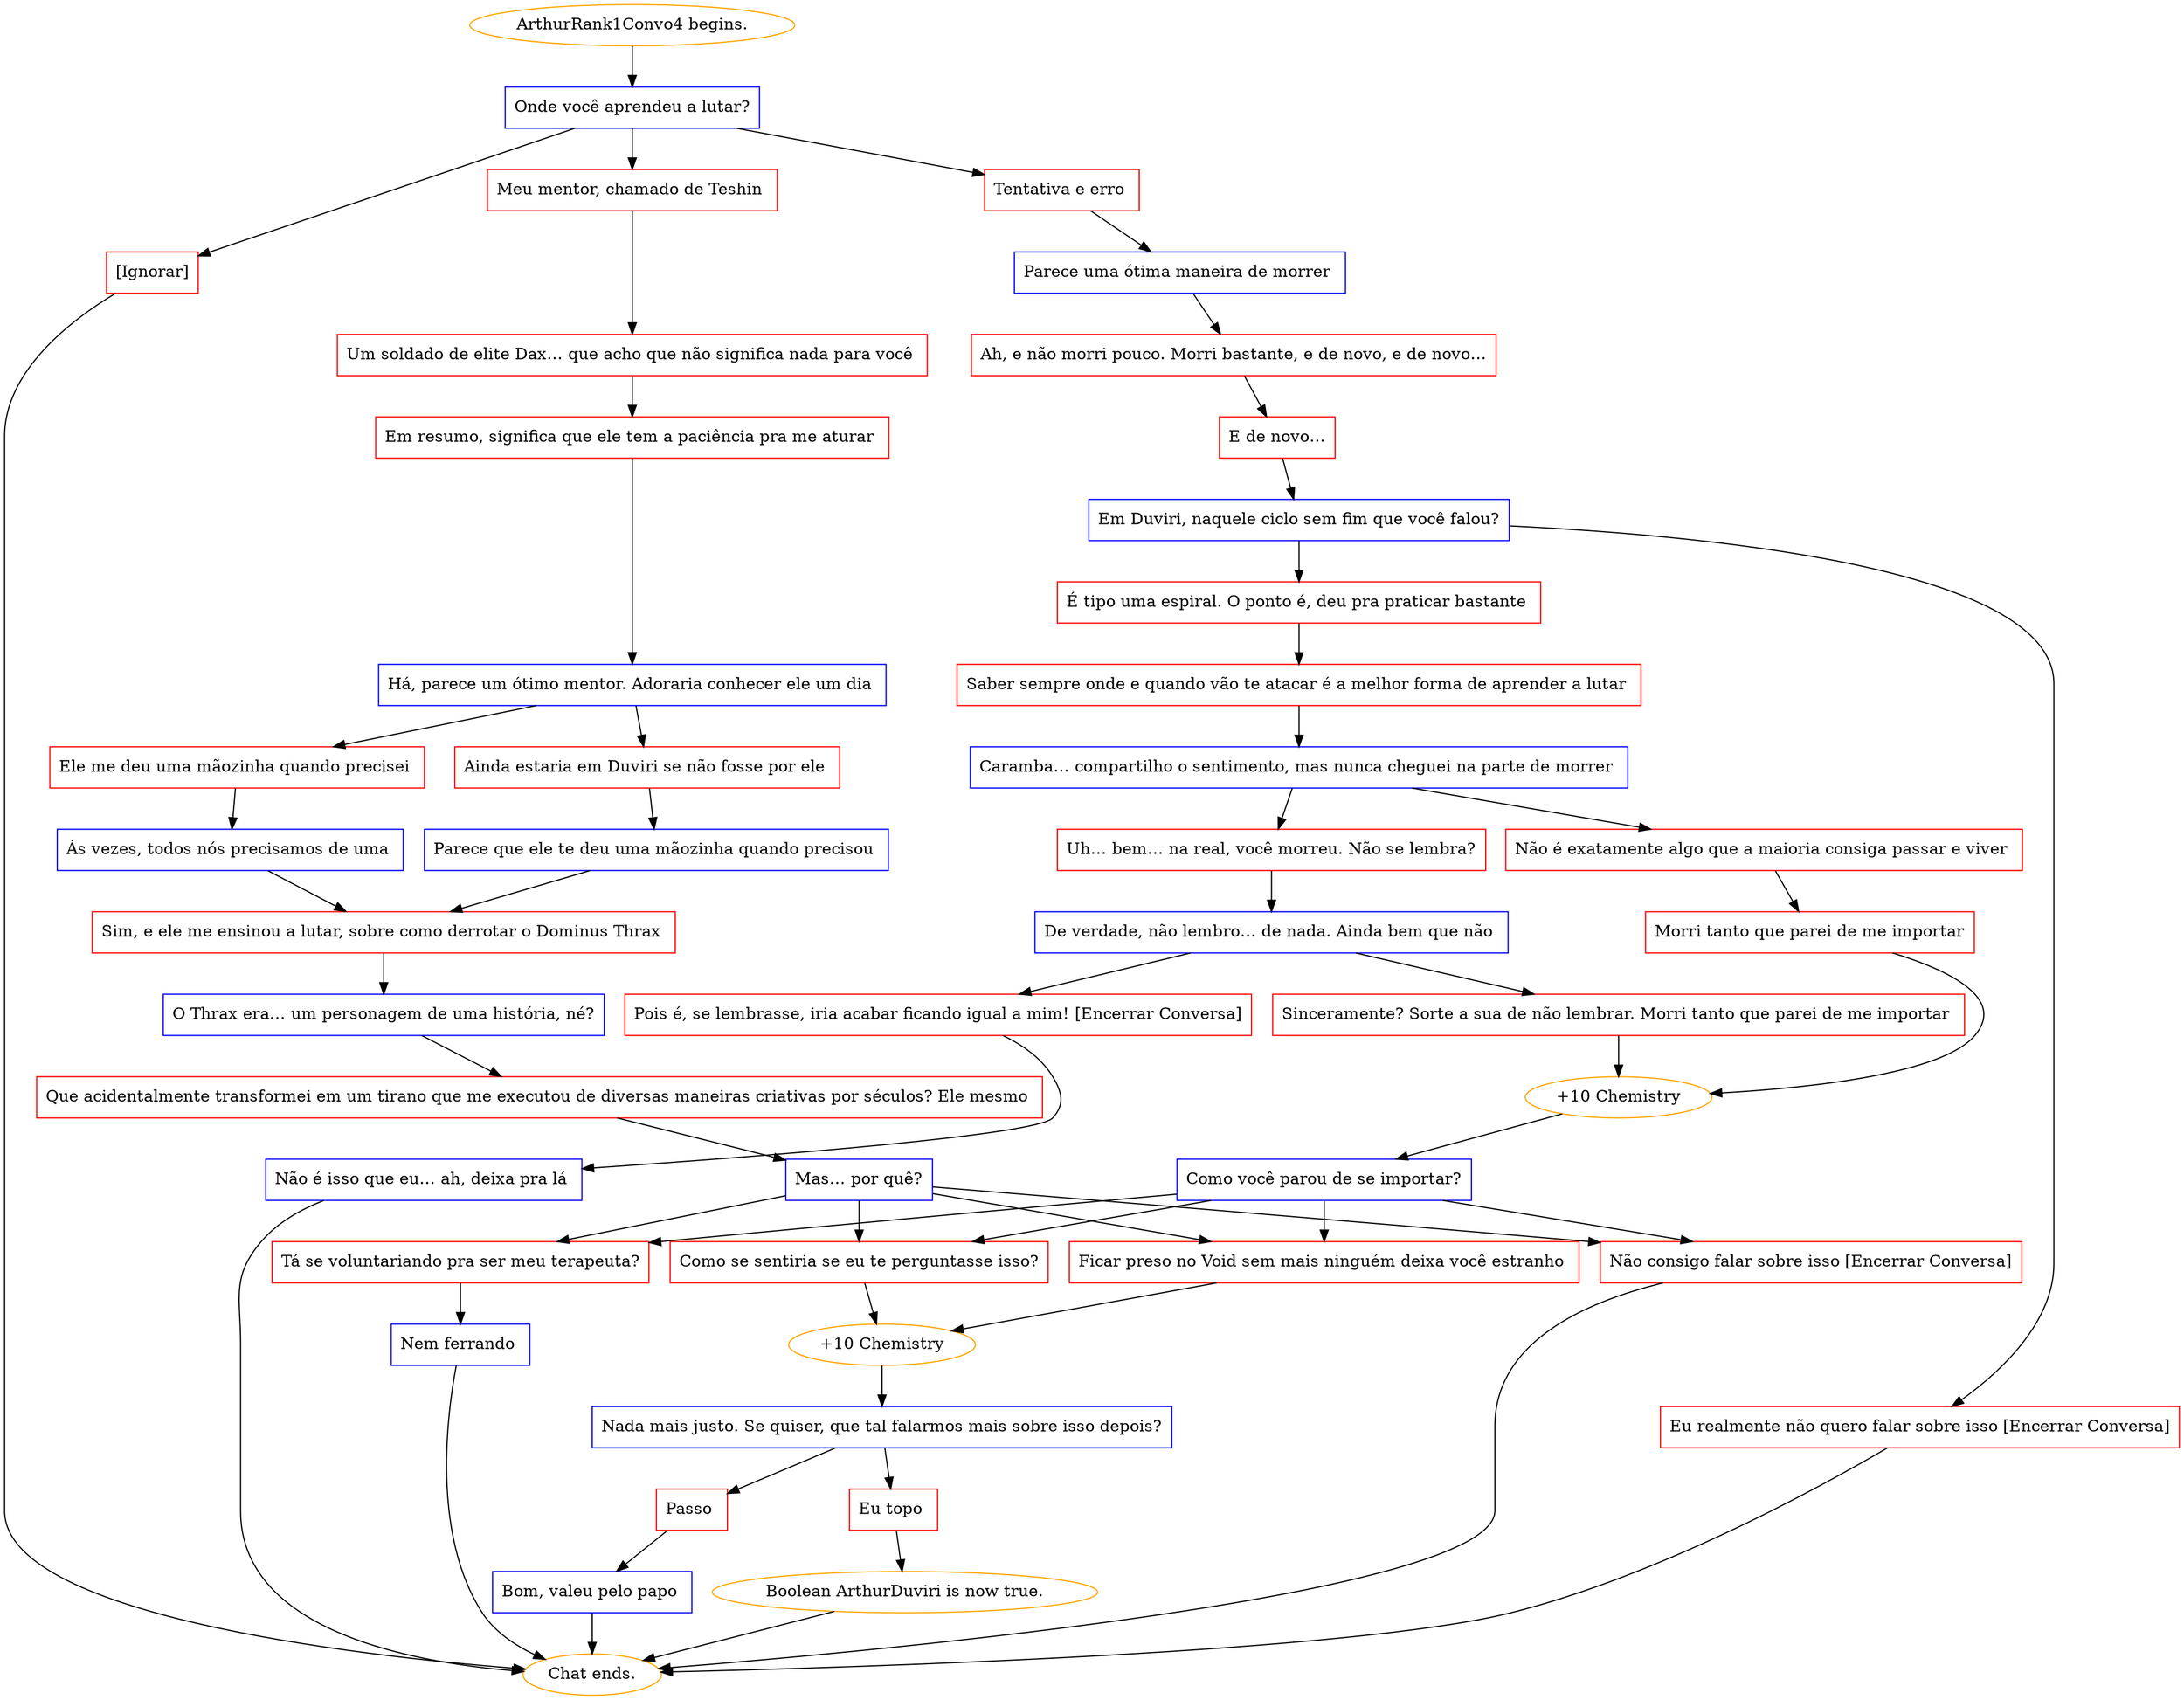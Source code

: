 digraph {
	"ArthurRank1Convo4 begins." [color=orange];
		"ArthurRank1Convo4 begins." -> j88781494;
	j88781494 [label="Onde você aprendeu a lutar?",shape=box,color=blue];
		j88781494 -> j890511867;
		j88781494 -> j907451373;
		j88781494 -> j1678137900;
	j890511867 [label="Tentativa e erro ",shape=box,color=red];
		j890511867 -> j3900846080;
	j907451373 [label="Meu mentor, chamado de Teshin ",shape=box,color=red];
		j907451373 -> j2454554046;
	j1678137900 [label="[Ignorar]",shape=box,color=red];
		j1678137900 -> "Chat ends.";
	j3900846080 [label="Parece uma ótima maneira de morrer ",shape=box,color=blue];
		j3900846080 -> j2158853979;
	j2454554046 [label="Um soldado de elite Dax… que acho que não significa nada para você ",shape=box,color=red];
		j2454554046 -> j1485389270;
	"Chat ends." [color=orange];
	j2158853979 [label="Ah, e não morri pouco. Morri bastante, e de novo, e de novo…",shape=box,color=red];
		j2158853979 -> j837812120;
	j1485389270 [label="Em resumo, significa que ele tem a paciência pra me aturar ",shape=box,color=red];
		j1485389270 -> j3388712952;
	j837812120 [label="E de novo…",shape=box,color=red];
		j837812120 -> j3108580585;
	j3388712952 [label="Há, parece um ótimo mentor. Adoraria conhecer ele um dia ",shape=box,color=blue];
		j3388712952 -> j2132747039;
		j3388712952 -> j247789032;
	j3108580585 [label="Em Duviri, naquele ciclo sem fim que você falou?",shape=box,color=blue];
		j3108580585 -> j418162021;
		j3108580585 -> j3929826019;
	j2132747039 [label="Ainda estaria em Duviri se não fosse por ele ",shape=box,color=red];
		j2132747039 -> j902032137;
	j247789032 [label="Ele me deu uma mãozinha quando precisei ",shape=box,color=red];
		j247789032 -> j4086231604;
	j418162021 [label="É tipo uma espiral. O ponto é, deu pra praticar bastante ",shape=box,color=red];
		j418162021 -> j1304334151;
	j3929826019 [label="Eu realmente não quero falar sobre isso [Encerrar Conversa]",shape=box,color=red];
		j3929826019 -> "Chat ends.";
	j902032137 [label="Parece que ele te deu uma mãozinha quando precisou ",shape=box,color=blue];
		j902032137 -> j1425000925;
	j4086231604 [label="Às vezes, todos nós precisamos de uma ",shape=box,color=blue];
		j4086231604 -> j1425000925;
	j1304334151 [label="Saber sempre onde e quando vão te atacar é a melhor forma de aprender a lutar ",shape=box,color=red];
		j1304334151 -> j1758732593;
	j1425000925 [label="Sim, e ele me ensinou a lutar, sobre como derrotar o Dominus Thrax ",shape=box,color=red];
		j1425000925 -> j2790610346;
	j1758732593 [label="Caramba… compartilho o sentimento, mas nunca cheguei na parte de morrer ",shape=box,color=blue];
		j1758732593 -> j246461554;
		j1758732593 -> j2931810476;
	j2790610346 [label="O Thrax era… um personagem de uma história, né?",shape=box,color=blue];
		j2790610346 -> j1772211862;
	j246461554 [label="Uh… bem… na real, você morreu. Não se lembra?",shape=box,color=red];
		j246461554 -> j1549411503;
	j2931810476 [label="Não é exatamente algo que a maioria consiga passar e viver ",shape=box,color=red];
		j2931810476 -> j82155709;
	j1772211862 [label="Que acidentalmente transformei em um tirano que me executou de diversas maneiras criativas por séculos? Ele mesmo ",shape=box,color=red];
		j1772211862 -> j869751337;
	j1549411503 [label="De verdade, não lembro… de nada. Ainda bem que não ",shape=box,color=blue];
		j1549411503 -> j4179065968;
		j1549411503 -> j2764146987;
	j82155709 [label="Morri tanto que parei de me importar",shape=box,color=red];
		j82155709 -> j3442510435;
	j869751337 [label="Mas… por quê?",shape=box,color=blue];
		j869751337 -> j3853810013;
		j869751337 -> j996205027;
		j869751337 -> j511101642;
		j869751337 -> j2800937942;
	j4179065968 [label="Pois é, se lembrasse, iria acabar ficando igual a mim! [Encerrar Conversa]",shape=box,color=red];
		j4179065968 -> j874708170;
	j2764146987 [label="Sinceramente? Sorte a sua de não lembrar. Morri tanto que parei de me importar ",shape=box,color=red];
		j2764146987 -> j3442510435;
	j3442510435 [label="+10 Chemistry",color=orange];
		j3442510435 -> j904267117;
	j3853810013 [label="Como se sentiria se eu te perguntasse isso?",shape=box,color=red];
		j3853810013 -> j1412482726;
	j996205027 [label="Tá se voluntariando pra ser meu terapeuta?",shape=box,color=red];
		j996205027 -> j3387587134;
	j511101642 [label="Ficar preso no Void sem mais ninguém deixa você estranho ",shape=box,color=red];
		j511101642 -> j1412482726;
	j2800937942 [label="Não consigo falar sobre isso [Encerrar Conversa]",shape=box,color=red];
		j2800937942 -> "Chat ends.";
	j874708170 [label="Não é isso que eu… ah, deixa pra lá ",shape=box,color=blue];
		j874708170 -> "Chat ends.";
	j904267117 [label="Como você parou de se importar?",shape=box,color=blue];
		j904267117 -> j3853810013;
		j904267117 -> j996205027;
		j904267117 -> j511101642;
		j904267117 -> j2800937942;
	j1412482726 [label="+10 Chemistry",color=orange];
		j1412482726 -> j1566816571;
	j3387587134 [label="Nem ferrando ",shape=box,color=blue];
		j3387587134 -> "Chat ends.";
	j1566816571 [label="Nada mais justo. Se quiser, que tal falarmos mais sobre isso depois?",shape=box,color=blue];
		j1566816571 -> j2805059989;
		j1566816571 -> j3830827485;
	j2805059989 [label="Eu topo ",shape=box,color=red];
		j2805059989 -> j1992354670;
	j3830827485 [label="Passo ",shape=box,color=red];
		j3830827485 -> j1218996860;
	j1992354670 [label="Boolean ArthurDuviri is now true.",color=orange];
		j1992354670 -> "Chat ends.";
	j1218996860 [label="Bom, valeu pelo papo ",shape=box,color=blue];
		j1218996860 -> "Chat ends.";
}